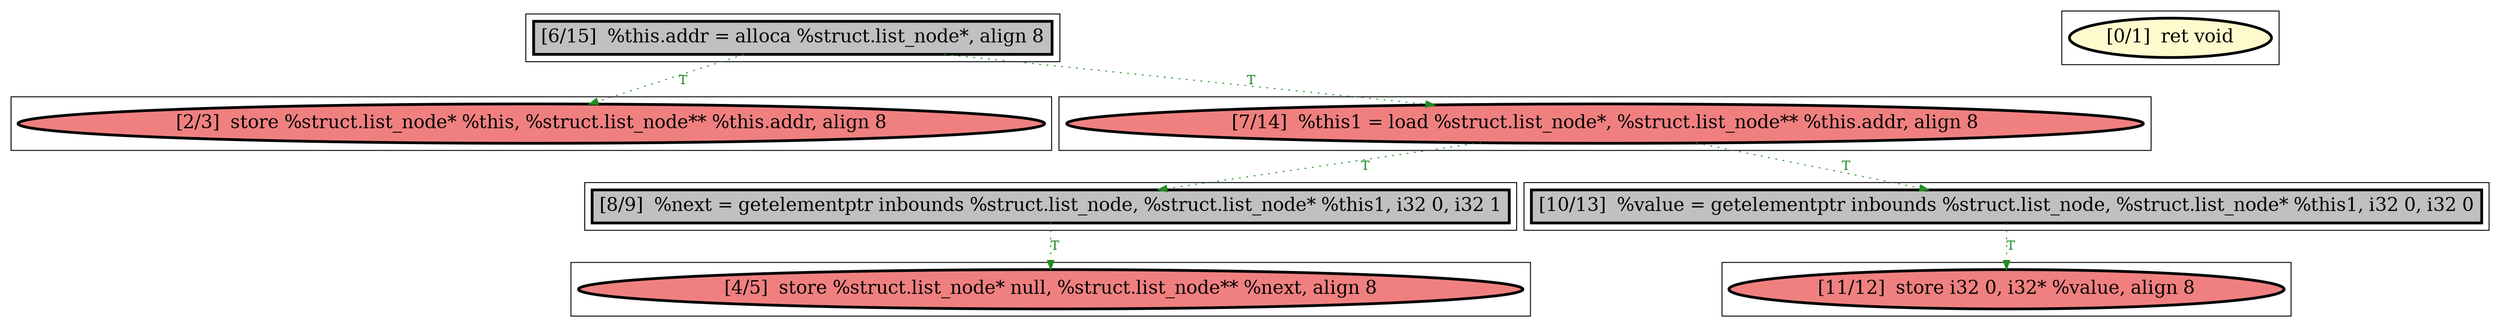 
digraph G {



node407->node402 [style=dotted,color=forestgreen,label="T",fontcolor=forestgreen ]
node403->node406 [style=dotted,color=forestgreen,label="T",fontcolor=forestgreen ]
node404->node405 [style=dotted,color=forestgreen,label="T",fontcolor=forestgreen ]
node406->node408 [style=dotted,color=forestgreen,label="T",fontcolor=forestgreen ]
node407->node403 [style=dotted,color=forestgreen,label="T",fontcolor=forestgreen ]
node403->node404 [style=dotted,color=forestgreen,label="T",fontcolor=forestgreen ]


subgraph cluster7 {


node408 [penwidth=3.0,fontsize=20,fillcolor=lightcoral,label="[4/5]  store %struct.list_node* null, %struct.list_node** %next, align 8",shape=ellipse,style=filled ]



}

subgraph cluster6 {


node407 [penwidth=3.0,fontsize=20,fillcolor=grey,label="[6/15]  %this.addr = alloca %struct.list_node*, align 8",shape=rectangle,style=filled ]



}

subgraph cluster0 {


node401 [penwidth=3.0,fontsize=20,fillcolor=lemonchiffon,label="[0/1]  ret void",shape=ellipse,style=filled ]



}

subgraph cluster5 {


node406 [penwidth=3.0,fontsize=20,fillcolor=grey,label="[8/9]  %next = getelementptr inbounds %struct.list_node, %struct.list_node* %this1, i32 0, i32 1",shape=rectangle,style=filled ]



}

subgraph cluster1 {


node402 [penwidth=3.0,fontsize=20,fillcolor=lightcoral,label="[2/3]  store %struct.list_node* %this, %struct.list_node** %this.addr, align 8",shape=ellipse,style=filled ]



}

subgraph cluster2 {


node403 [penwidth=3.0,fontsize=20,fillcolor=lightcoral,label="[7/14]  %this1 = load %struct.list_node*, %struct.list_node** %this.addr, align 8",shape=ellipse,style=filled ]



}

subgraph cluster3 {


node404 [penwidth=3.0,fontsize=20,fillcolor=grey,label="[10/13]  %value = getelementptr inbounds %struct.list_node, %struct.list_node* %this1, i32 0, i32 0",shape=rectangle,style=filled ]



}

subgraph cluster4 {


node405 [penwidth=3.0,fontsize=20,fillcolor=lightcoral,label="[11/12]  store i32 0, i32* %value, align 8",shape=ellipse,style=filled ]



}

}
